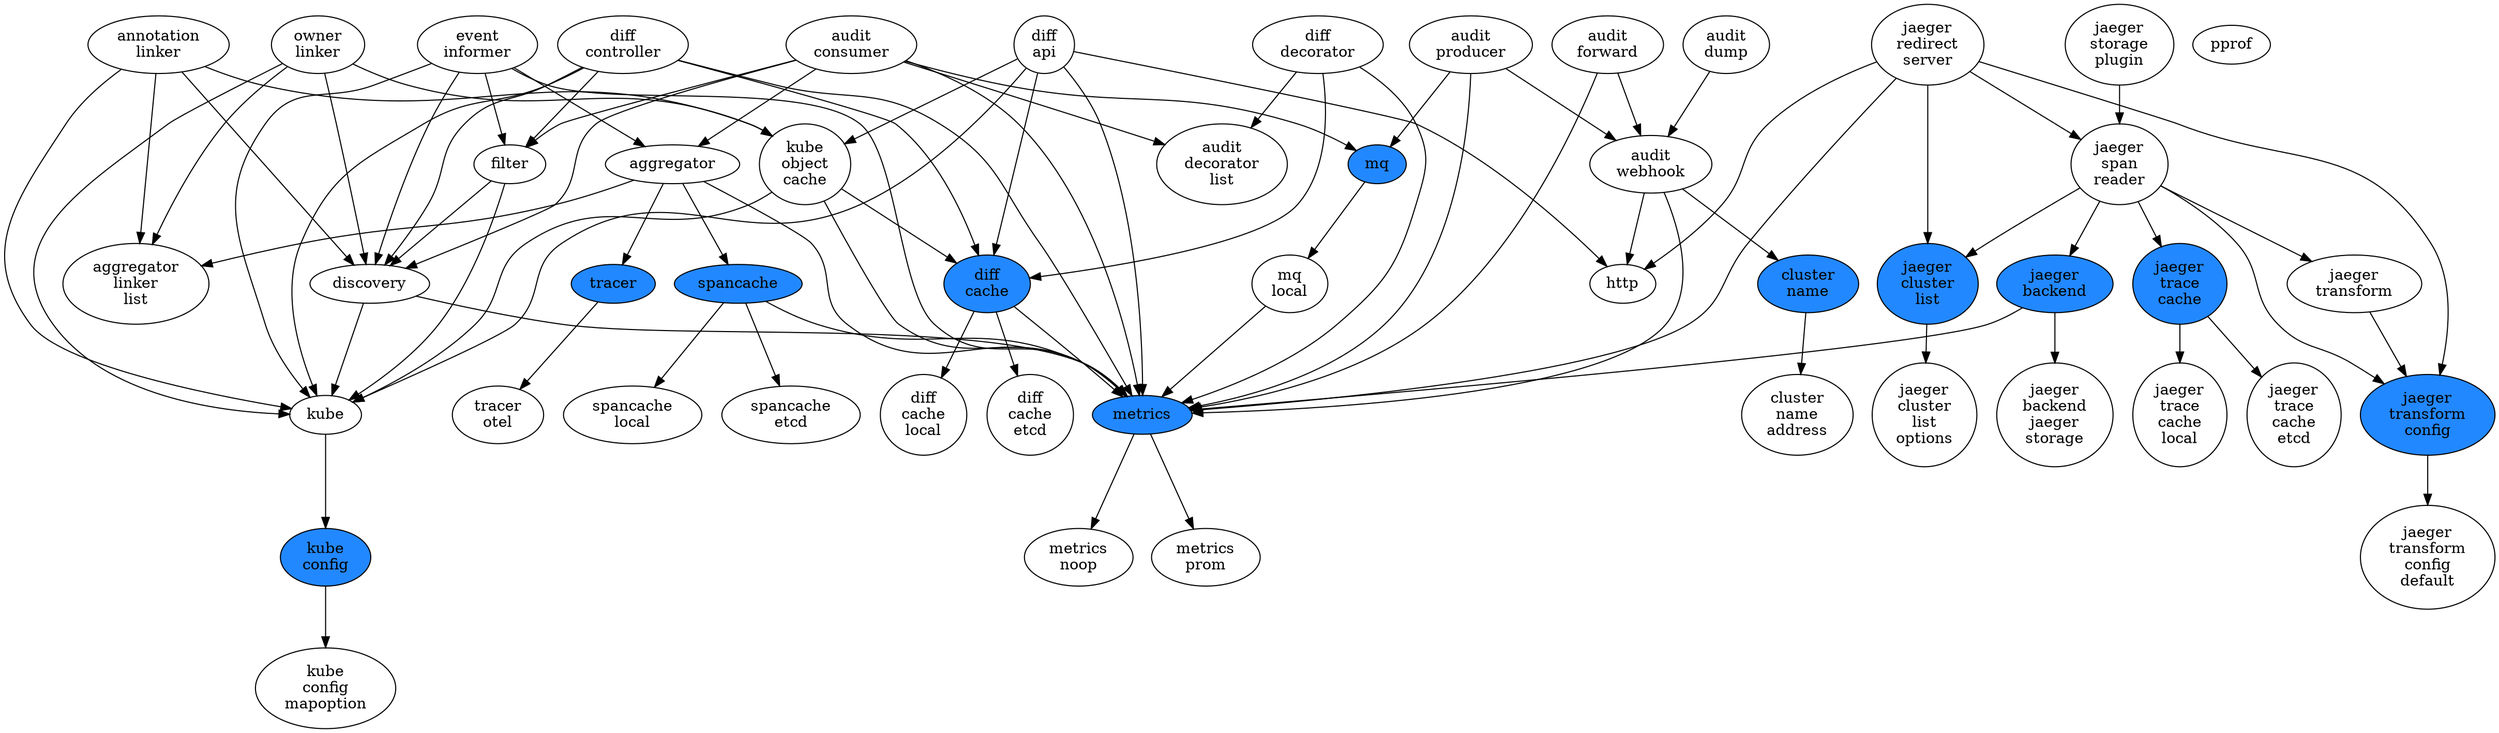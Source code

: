 digraph G {
	{
	rank=source;
		n0 [label="annotation\nlinker", style="", fillcolor="white"]
		n1 [label="audit\nconsumer", style="", fillcolor="white"]
		n2 [label="audit\ndump", style="", fillcolor="white"]
		n3 [label="audit\nforward", style="", fillcolor="white"]
		n4 [label="audit\nproducer", style="", fillcolor="white"]
		n5 [label="diff\napi", style="", fillcolor="white"]
		n6 [label="diff\ncontroller", style="", fillcolor="white"]
		n7 [label="diff\ndecorator", style="", fillcolor="white"]
		n8 [label="event\ninformer", style="", fillcolor="white"]
		n9 [label="jaeger\nredirect\nserver", style="", fillcolor="white"]
		n10 [label="jaeger\nstorage\nplugin", style="", fillcolor="white"]
		n11 [label="owner\nlinker", style="", fillcolor="white"]
		n12 [label="pprof", style="", fillcolor="white"]
	}
		n13 [label="aggregator", style="", fillcolor="white"]
		n14 [label="aggregator\nlinker\nlist", style="", fillcolor="white"]
		n15 [label="audit\ndecorator\nlist", style="", fillcolor="white"]
		n16 [label="audit\nwebhook", style="", fillcolor="white"]
		n17 [label="cluster\nname", style="filled", fillcolor="#2288ff"]
		n18 [label="cluster\nname\naddress", style="", fillcolor="white"]
		n19 [label="diff\ncache", style="filled", fillcolor="#2288ff"]
		n20 [label="diff\ncache\netcd", style="", fillcolor="white"]
		n21 [label="diff\ncache\nlocal", style="", fillcolor="white"]
		n22 [label="discovery", style="", fillcolor="white"]
		n23 [label="filter", style="", fillcolor="white"]
		n24 [label="http", style="", fillcolor="white"]
		n25 [label="jaeger\nbackend", style="filled", fillcolor="#2288ff"]
		n26 [label="jaeger\nbackend\njaeger\nstorage", style="", fillcolor="white"]
		n27 [label="jaeger\ncluster\nlist", style="filled", fillcolor="#2288ff"]
		n28 [label="jaeger\ncluster\nlist\noptions", style="", fillcolor="white"]
		n29 [label="jaeger\nspan\nreader", style="", fillcolor="white"]
		n30 [label="jaeger\ntrace\ncache", style="filled", fillcolor="#2288ff"]
		n31 [label="jaeger\ntrace\ncache\netcd", style="", fillcolor="white"]
		n32 [label="jaeger\ntrace\ncache\nlocal", style="", fillcolor="white"]
		n33 [label="jaeger\ntransform", style="", fillcolor="white"]
		n34 [label="jaeger\ntransform\nconfig", style="filled", fillcolor="#2288ff"]
		n35 [label="jaeger\ntransform\nconfig\ndefault", style="", fillcolor="white"]
		n36 [label="kube", style="", fillcolor="white"]
		n37 [label="kube\nconfig", style="filled", fillcolor="#2288ff"]
		n38 [label="kube\nconfig\nmapoption", style="", fillcolor="white"]
		n39 [label="kube\nobject\ncache", style="", fillcolor="white"]
		n40 [label="metrics", style="filled", fillcolor="#2288ff"]
		n41 [label="metrics\nnoop", style="", fillcolor="white"]
		n42 [label="metrics\nprom", style="", fillcolor="white"]
		n43 [label="mq", style="filled", fillcolor="#2288ff"]
		n44 [label="mq\nlocal", style="", fillcolor="white"]
		n45 [label="spancache", style="filled", fillcolor="#2288ff"]
		n46 [label="spancache\netcd", style="", fillcolor="white"]
		n47 [label="spancache\nlocal", style="", fillcolor="white"]
		n48 [label="tracer", style="filled", fillcolor="#2288ff"]
		n49 [label="tracer\notel", style="", fillcolor="white"]
	n0 -> n14
	n0 -> n22
	n0 -> n36
	n0 -> n39
	n1 -> n13
	n1 -> n15
	n1 -> n22
	n1 -> n23
	n1 -> n40
	n1 -> n43
	n2 -> n16
	n3 -> n16
	n3 -> n40
	n4 -> n16
	n4 -> n40
	n4 -> n43
	n5 -> n19
	n5 -> n24
	n5 -> n36
	n5 -> n39
	n5 -> n40
	n6 -> n19
	n6 -> n22
	n6 -> n23
	n6 -> n36
	n6 -> n40
	n7 -> n15
	n7 -> n19
	n7 -> n40
	n8 -> n13
	n8 -> n22
	n8 -> n23
	n8 -> n36
	n8 -> n40
	n9 -> n24
	n9 -> n27
	n9 -> n29
	n9 -> n34
	n9 -> n40
	n10 -> n29
	n11 -> n14
	n11 -> n22
	n11 -> n36
	n11 -> n39
	n13 -> n14
	n13 -> n40
	n13 -> n45
	n13 -> n48
	n16 -> n17
	n16 -> n24
	n16 -> n40
	n17 -> n18
	n19 -> n20
	n19 -> n21
	n19 -> n40
	n22 -> n36
	n22 -> n40
	n23 -> n22
	n23 -> n36
	n25 -> n26
	n25 -> n40
	n27 -> n28
	n29 -> n25
	n29 -> n27
	n29 -> n30
	n29 -> n33
	n29 -> n34
	n30 -> n31
	n30 -> n32
	n33 -> n34
	n34 -> n35
	n36 -> n37
	n37 -> n38
	n39 -> n19
	n39 -> n36
	n39 -> n40
	n40 -> n41
	n40 -> n42
	n43 -> n44
	n44 -> n40
	n45 -> n40
	n45 -> n46
	n45 -> n47
	n48 -> n49
}
